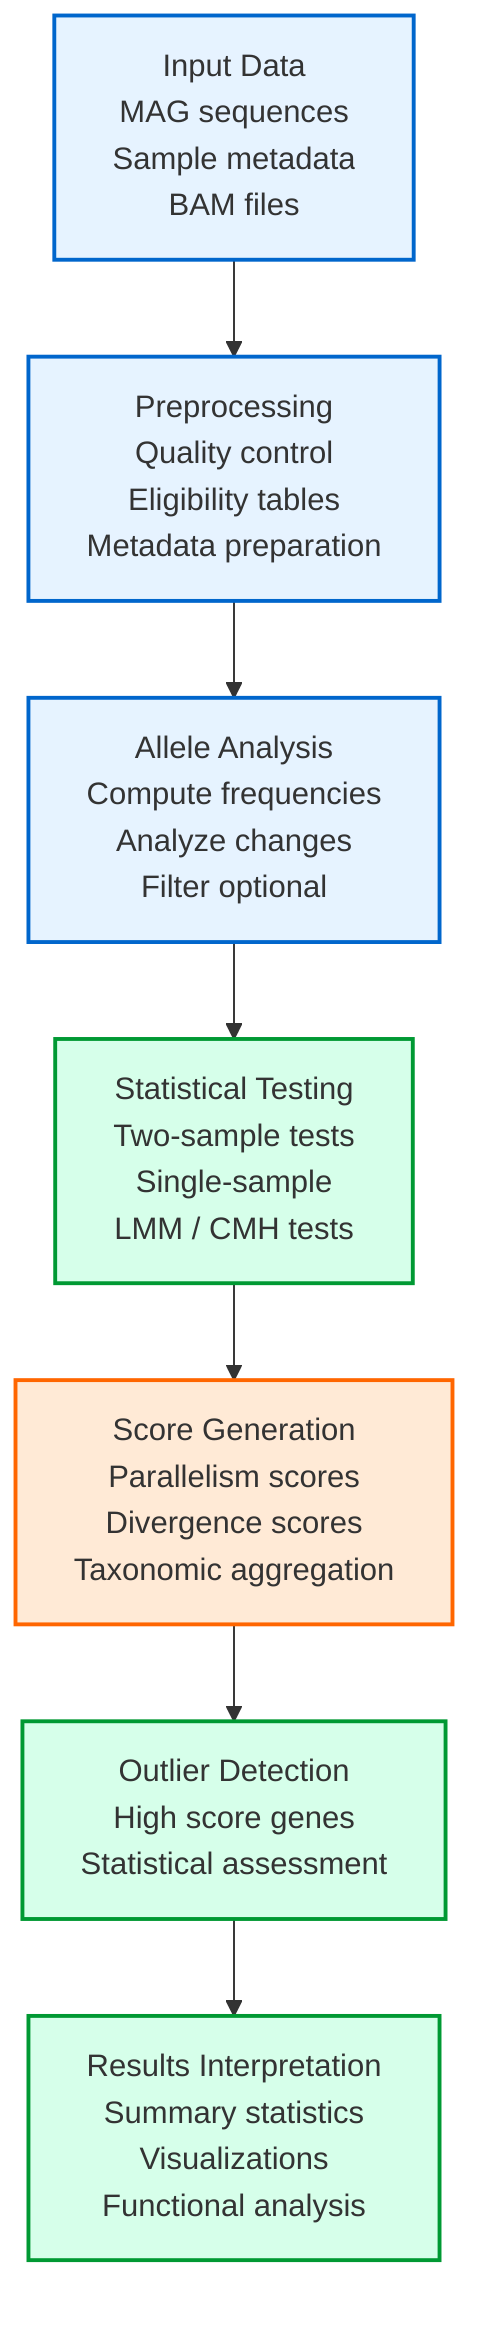 graph TD
    A[Input Data<br>MAG sequences<br>Sample metadata<br>BAM files] --> B[Preprocessing<br>Quality control<br>Eligibility tables<br>Metadata preparation]
    B --> C[Allele Analysis<br>Compute frequencies<br>Analyze changes<br>Filter optional]
    C --> D[Statistical Testing<br>Two-sample tests<br>Single-sample<br>LMM / CMH tests]
    D --> E[Score Generation<br>Parallelism scores<br>Divergence scores<br>Taxonomic aggregation]
    E --> F[Outlier Detection<br>High score genes<br>Statistical assessment]
    F --> G[Results Interpretation<br>Summary statistics<br>Visualizations<br>Functional analysis]
    
    classDef blue fill:#e6f3ff,stroke:#0066cc,stroke-width:2px;
    classDef orange fill:#ffead6,stroke:#ff6600,stroke-width:2px;
    classDef green fill:#d6ffea,stroke:#009933,stroke-width:2px;
    
    class A,B,C blue;
    class E orange;
    class D,F,G green;